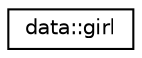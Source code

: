 digraph "Graphical Class Hierarchy"
{
  edge [fontname="Helvetica",fontsize="10",labelfontname="Helvetica",labelfontsize="10"];
  node [fontname="Helvetica",fontsize="10",shape=record];
  rankdir="LR";
  Node0 [label="data::girl",height=0.2,width=0.4,color="black", fillcolor="white", style="filled",URL="$classdata_1_1girl.html",tooltip="Girl class. "];
}
